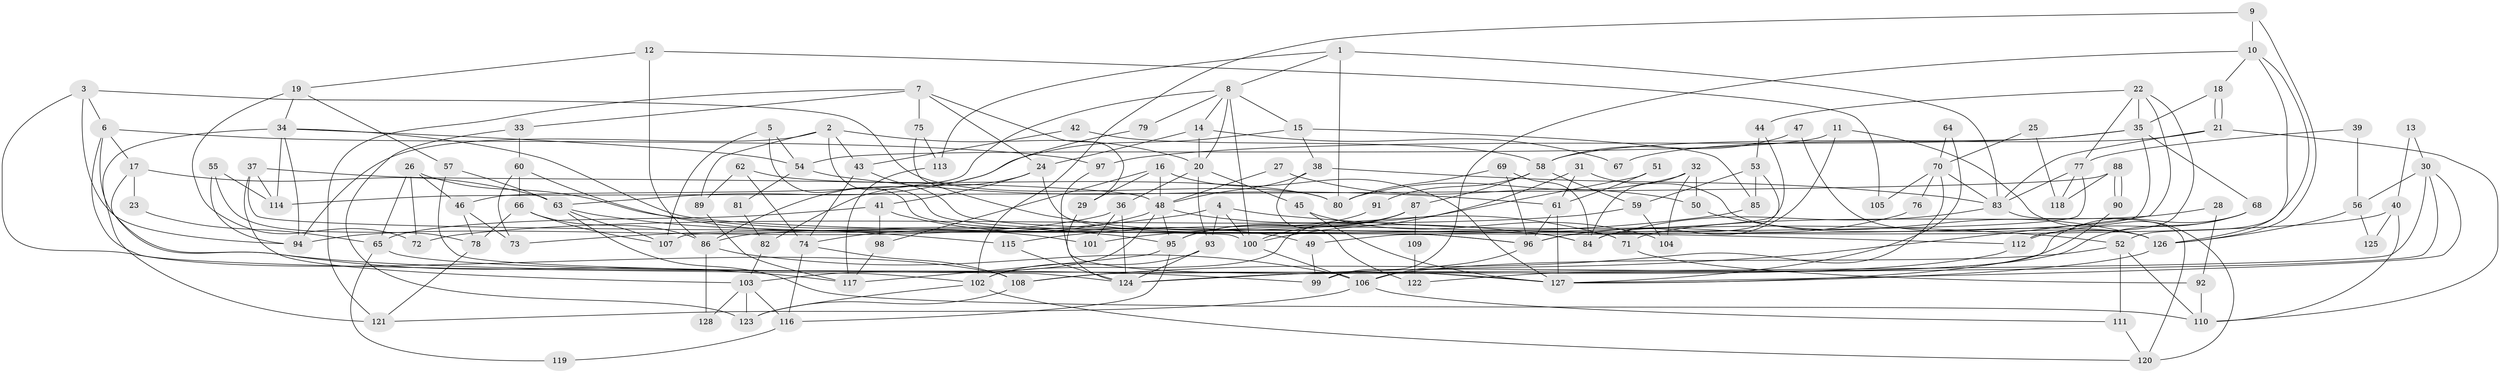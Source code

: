 // Generated by graph-tools (version 1.1) at 2025/35/03/09/25 02:35:53]
// undirected, 128 vertices, 256 edges
graph export_dot {
graph [start="1"]
  node [color=gray90,style=filled];
  1;
  2;
  3;
  4;
  5;
  6;
  7;
  8;
  9;
  10;
  11;
  12;
  13;
  14;
  15;
  16;
  17;
  18;
  19;
  20;
  21;
  22;
  23;
  24;
  25;
  26;
  27;
  28;
  29;
  30;
  31;
  32;
  33;
  34;
  35;
  36;
  37;
  38;
  39;
  40;
  41;
  42;
  43;
  44;
  45;
  46;
  47;
  48;
  49;
  50;
  51;
  52;
  53;
  54;
  55;
  56;
  57;
  58;
  59;
  60;
  61;
  62;
  63;
  64;
  65;
  66;
  67;
  68;
  69;
  70;
  71;
  72;
  73;
  74;
  75;
  76;
  77;
  78;
  79;
  80;
  81;
  82;
  83;
  84;
  85;
  86;
  87;
  88;
  89;
  90;
  91;
  92;
  93;
  94;
  95;
  96;
  97;
  98;
  99;
  100;
  101;
  102;
  103;
  104;
  105;
  106;
  107;
  108;
  109;
  110;
  111;
  112;
  113;
  114;
  115;
  116;
  117;
  118;
  119;
  120;
  121;
  122;
  123;
  124;
  125;
  126;
  127;
  128;
  1 -- 8;
  1 -- 80;
  1 -- 83;
  1 -- 113;
  2 -- 20;
  2 -- 96;
  2 -- 43;
  2 -- 89;
  2 -- 94;
  3 -- 94;
  3 -- 108;
  3 -- 6;
  3 -- 80;
  4 -- 93;
  4 -- 100;
  4 -- 52;
  4 -- 73;
  5 -- 54;
  5 -- 96;
  5 -- 107;
  6 -- 17;
  6 -- 97;
  6 -- 99;
  6 -- 102;
  7 -- 29;
  7 -- 121;
  7 -- 24;
  7 -- 33;
  7 -- 75;
  8 -- 100;
  8 -- 46;
  8 -- 14;
  8 -- 15;
  8 -- 20;
  8 -- 79;
  9 -- 126;
  9 -- 10;
  9 -- 102;
  10 -- 52;
  10 -- 18;
  10 -- 99;
  10 -- 126;
  11 -- 120;
  11 -- 84;
  11 -- 54;
  12 -- 86;
  12 -- 19;
  12 -- 105;
  13 -- 30;
  13 -- 40;
  14 -- 20;
  14 -- 24;
  14 -- 67;
  15 -- 38;
  15 -- 63;
  15 -- 85;
  16 -- 127;
  16 -- 48;
  16 -- 29;
  16 -- 98;
  17 -- 63;
  17 -- 117;
  17 -- 23;
  18 -- 35;
  18 -- 21;
  18 -- 21;
  19 -- 57;
  19 -- 34;
  19 -- 72;
  20 -- 93;
  20 -- 36;
  20 -- 45;
  21 -- 110;
  21 -- 67;
  21 -- 83;
  22 -- 44;
  22 -- 35;
  22 -- 77;
  22 -- 112;
  22 -- 124;
  23 -- 65;
  24 -- 41;
  24 -- 71;
  24 -- 82;
  25 -- 118;
  25 -- 70;
  26 -- 72;
  26 -- 65;
  26 -- 46;
  26 -- 95;
  27 -- 50;
  27 -- 48;
  28 -- 71;
  28 -- 92;
  29 -- 124;
  30 -- 124;
  30 -- 108;
  30 -- 56;
  30 -- 127;
  31 -- 126;
  31 -- 61;
  31 -- 100;
  32 -- 80;
  32 -- 84;
  32 -- 50;
  32 -- 104;
  33 -- 123;
  33 -- 60;
  34 -- 94;
  34 -- 112;
  34 -- 54;
  34 -- 114;
  34 -- 121;
  35 -- 68;
  35 -- 96;
  35 -- 58;
  35 -- 97;
  36 -- 101;
  36 -- 94;
  36 -- 124;
  37 -- 100;
  37 -- 114;
  37 -- 48;
  37 -- 103;
  38 -- 48;
  38 -- 83;
  38 -- 122;
  39 -- 56;
  39 -- 77;
  40 -- 110;
  40 -- 86;
  40 -- 125;
  41 -- 98;
  41 -- 49;
  41 -- 65;
  42 -- 58;
  42 -- 43;
  43 -- 74;
  43 -- 84;
  44 -- 49;
  44 -- 53;
  45 -- 127;
  45 -- 104;
  46 -- 73;
  46 -- 78;
  47 -- 58;
  47 -- 126;
  48 -- 95;
  48 -- 71;
  48 -- 74;
  48 -- 103;
  49 -- 99;
  50 -- 126;
  51 -- 61;
  51 -- 115;
  52 -- 111;
  52 -- 106;
  52 -- 110;
  53 -- 59;
  53 -- 84;
  53 -- 85;
  54 -- 61;
  54 -- 81;
  55 -- 78;
  55 -- 94;
  55 -- 114;
  56 -- 126;
  56 -- 125;
  57 -- 124;
  57 -- 63;
  58 -- 87;
  58 -- 59;
  58 -- 91;
  59 -- 104;
  59 -- 72;
  60 -- 66;
  60 -- 73;
  60 -- 101;
  61 -- 127;
  61 -- 96;
  62 -- 80;
  62 -- 74;
  62 -- 89;
  63 -- 107;
  63 -- 110;
  63 -- 115;
  64 -- 70;
  64 -- 127;
  65 -- 127;
  65 -- 119;
  66 -- 78;
  66 -- 107;
  66 -- 86;
  68 -- 99;
  68 -- 112;
  68 -- 122;
  69 -- 84;
  69 -- 96;
  69 -- 80;
  70 -- 108;
  70 -- 83;
  70 -- 76;
  70 -- 105;
  71 -- 92;
  74 -- 116;
  74 -- 108;
  75 -- 84;
  75 -- 113;
  76 -- 96;
  77 -- 83;
  77 -- 107;
  77 -- 118;
  78 -- 121;
  79 -- 86;
  81 -- 82;
  82 -- 103;
  83 -- 84;
  83 -- 120;
  85 -- 101;
  86 -- 106;
  86 -- 128;
  87 -- 95;
  87 -- 102;
  87 -- 100;
  87 -- 109;
  88 -- 90;
  88 -- 90;
  88 -- 114;
  88 -- 118;
  89 -- 117;
  90 -- 127;
  91 -- 95;
  92 -- 110;
  93 -- 124;
  93 -- 102;
  95 -- 117;
  95 -- 116;
  96 -- 106;
  97 -- 127;
  98 -- 117;
  100 -- 106;
  102 -- 120;
  102 -- 123;
  103 -- 116;
  103 -- 123;
  103 -- 128;
  106 -- 111;
  106 -- 121;
  108 -- 123;
  109 -- 122;
  111 -- 120;
  112 -- 124;
  113 -- 117;
  115 -- 124;
  116 -- 119;
  126 -- 127;
}
